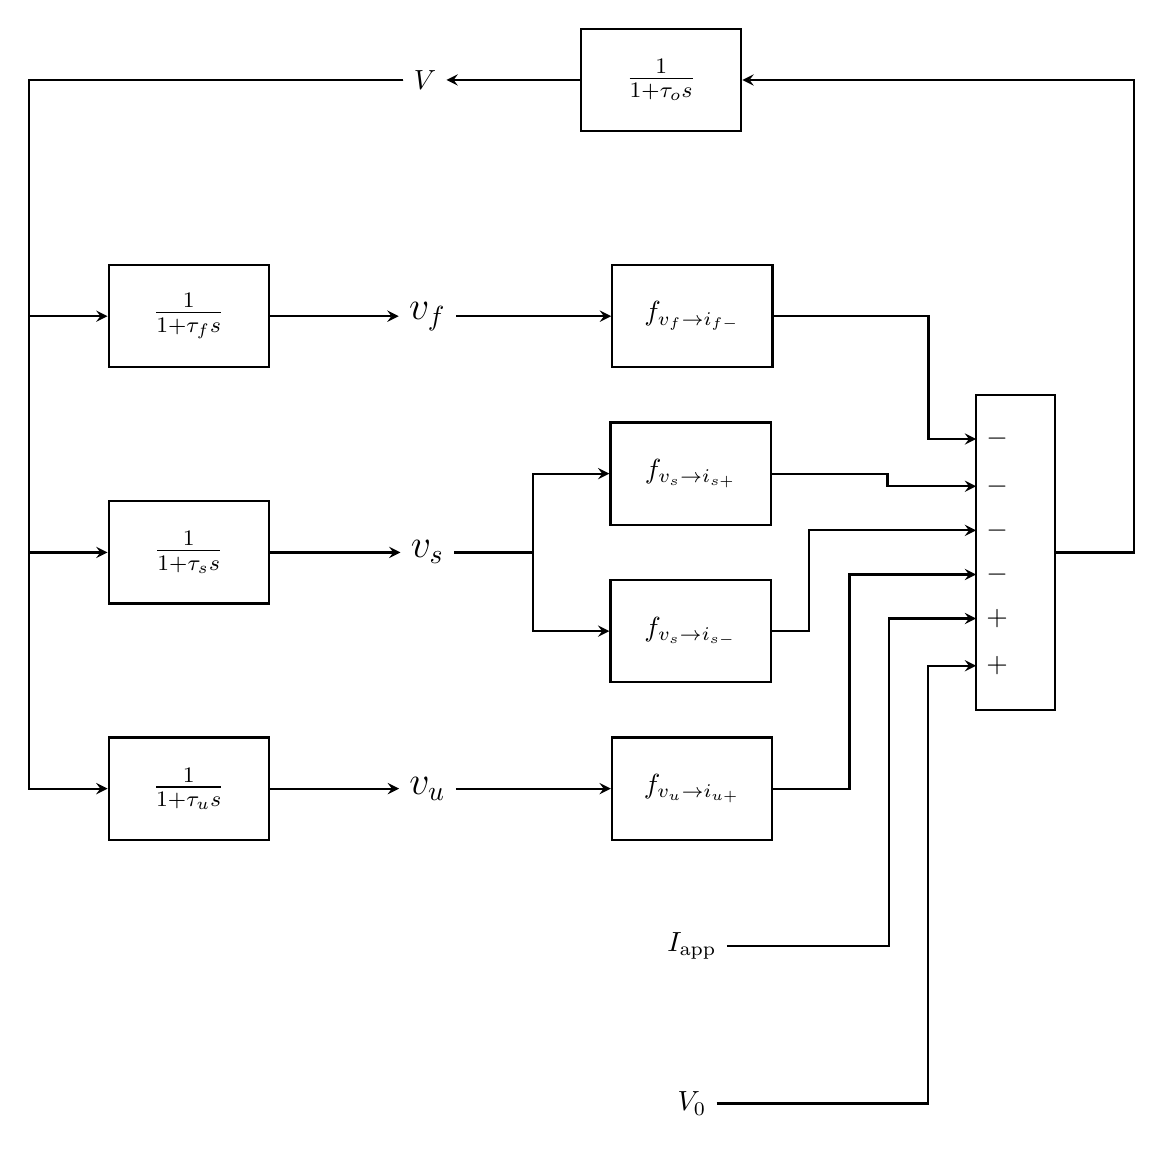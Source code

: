 \begin{tikzpicture}[-stealth,thick]
    \tikzstyle{box}=[
        rectangle,
        draw=black, 
        align=center,
        text width=1.8cm,
        minimum width=1.8cm,
        minimum height=1.3cm, 
    ]

    \node[box] (fast_lp) at (0, 0) {\large$\frac{1}{1+\tau_f s}$};
    
    \node[box] (slow_lp) at (0, -3) {\large$\frac{1}{1+\tau_s s}$};
    
    \node[box] (ultraslow_lp) at (0, -6) {\large$\frac{1}{1+\tau_u s}$};
    
    \node (v_f) at ([xshift=2cm]fast_lp.east) {\Large$v_f$};
    
    \node (v_s) at ([xshift=2cm]slow_lp.east) {\Large$v_s$};
    
    \node (v_u) at ([xshift=2cm]ultraslow_lp.east) {\Large$v_u$};
    
    \draw (fast_lp) -- (v_f);
    \draw (slow_lp) -- (v_s);
    \draw (ultraslow_lp) -- (v_u);
    
    \node[box] (v_to_i_fm) at ([xshift=3cm]v_f.east) {$f_{v_f\rightarrow i_{f-}}$};
    
    \node[box] (v_to_i_sp) at ([shift={(3, 1)}]v_s.east) {$f_{v_s\rightarrow i_{s+}}$};
    \node[box] (v_to_i_sm) at ([shift={(3, -1)}]v_s.east) {$f_{v_s\rightarrow i_{s-}}$};
    \coordinate (v_to_i_s_mid) at ([xshift=1cm]v_s.east);
    
    \node[box] (v_to_i_up) at ([xshift=3cm]v_u.east) {$f_{v_u\rightarrow i_{u+}}$};
    
    \node (Iapp) at ([yshift=-2cm]v_to_i_up) {$I_\text{app}$};
    \node (V0) at ([yshift=-2cm]Iapp) {$V_{0}$};
    
    \draw (v_f) -- (v_to_i_fm);
    
    \draw (v_s) -- (v_to_i_s_mid) -- (v_to_i_s_mid|-v_to_i_sp) -- (v_to_i_sp);
    \draw (v_s) -- (v_to_i_s_mid) -- (v_to_i_s_mid|-v_to_i_sm) -- (v_to_i_sm);
    
    \draw (v_u) -- (v_to_i_up);
    
    \draw[draw=black] (10,-1) rectangle (11,-5);
    \coordinate (rect_top) at (10,-1);
    \coordinate (rect_bottom) at (10,-5);
    \coordinate (rect_out) at (11,-3);
    \node[anchor=west] (m1) at ($(rect_top)!0.14!(rect_bottom)$) {$-$};
    \node[anchor=west] (m2) at ($(rect_top)!0.29!(rect_bottom)$) {$-$};
    \node[anchor=west] (m3) at ($(rect_top)!0.43!(rect_bottom)$) {$-$};
    \node[anchor=west] (m4) at ($(rect_top)!0.57!(rect_bottom)$) {$-$};
    \node[anchor=west] (p1) at ($(rect_top)!0.71!(rect_bottom)$) {$+$};
    \node[anchor=west] (p2) at ($(rect_top)!0.86!(rect_bottom)$) {$+$};
    
    \coordinate (i_fm_add_mid) at ([xshift=3cm]v_to_i_fm);
    \coordinate (i_sp_add_mid) at ([xshift=2.5cm]v_to_i_sp);
    \coordinate (i_sm_add_mid) at ([xshift=1.5cm]v_to_i_sm);
    \coordinate (i_up_add_mid) at ([xshift=2cm]v_to_i_up);
    \coordinate (Iapp_add_mid) at ([xshift=2.5cm]Iapp);
    \coordinate (V0_add_mid) at ([xshift=3cm]V0);
    \draw (v_to_i_fm) -- (i_fm_add_mid) -- (i_fm_add_mid|-m1) -- (m1);
    \draw (v_to_i_sp) -- (i_sp_add_mid) -- (i_sp_add_mid|-m2) -- (m2);
    \draw (v_to_i_sm) -- (i_sm_add_mid) -- (i_sm_add_mid|-m3) -- (m3);
    \draw (v_to_i_up) -- (i_up_add_mid) -- (i_up_add_mid|-m4) -- (m4);
    \draw (Iapp) -- (Iapp_add_mid) -- (Iapp_add_mid|-p1) -- (p1);
    \draw (V0) -- (V0_add_mid) -- (V0_add_mid|-p2) -- (p2);
    
    \node[box] (out_lp) at (6, 3) {\large$\frac{1}{1+\tau_o s}$};
    \node (V) at ([xshift=-3cm]out_lp) {$V$};
    \coordinate (feedback_start) at ([xshift=-1cm]fast_lp.west);
    \draw (rect_out) -- ++(1,0) coordinate (tmp) -- (tmp|-out_lp) -- (out_lp);
    \draw (out_lp) -- (V);
    \draw (V) -- (V-|feedback_start) coordinate (tmp) -- (tmp|-fast_lp) -- (fast_lp);
    \draw (V) -- (V-|feedback_start) coordinate (tmp) -- (tmp|-slow_lp) -- (slow_lp);
    \draw (V) -- (V-|feedback_start) coordinate (tmp) -- (tmp|-ultraslow_lp) -- (ultraslow_lp);
\end{tikzpicture} 
